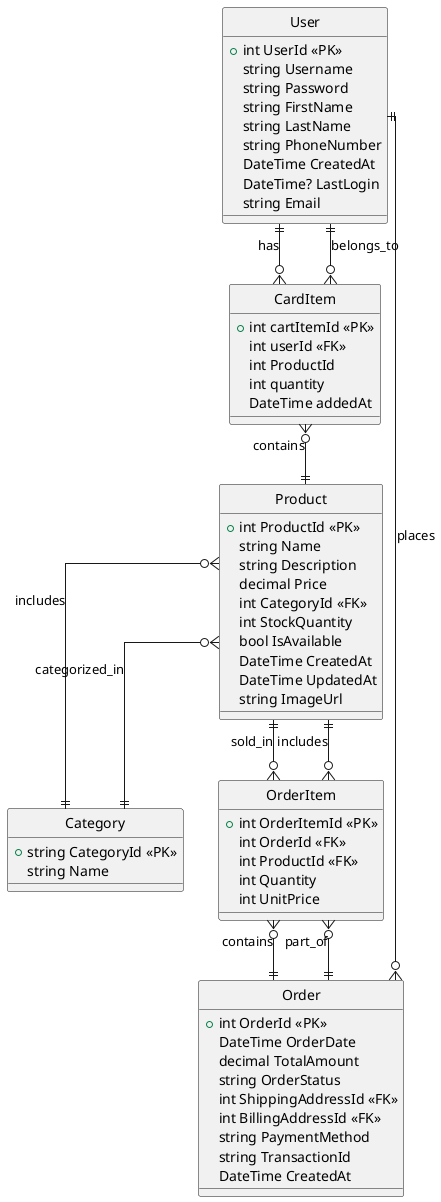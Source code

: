 @startuml

' Define entity styles for clarity
hide circle
skinparam linetype ortho
skinparam entity {
    BackgroundColor<<Entity>> #FDF6E3
    BorderColor Black
}

' User entity
entity User {
    +int UserId <<PK>>
    string Username
    string Password
    string FirstName
    string LastName
    string PhoneNumber
    DateTime CreatedAt
    DateTime? LastLogin
    string Email
}

' Category entity
entity Category {
    +string CategoryId <<PK>>
    string Name
}

' Product entity
entity Product {
    +int ProductId <<PK>>
    string Name
    string Description
    decimal Price
    int CategoryId <<FK>>
    int StockQuantity
    bool IsAvailable
    DateTime CreatedAt
    DateTime UpdatedAt
    string ImageUrl
}

' CardItem entity
entity CardItem {
    +int cartItemId <<PK>>
    int userId <<FK>>
    int ProductId
    int quantity
    DateTime addedAt
}

' Order entity
entity Order {
    +int OrderId <<PK>>
    DateTime OrderDate
    decimal TotalAmount
    string OrderStatus
    int ShippingAddressId <<FK>>
    int BillingAddressId <<FK>>
    string PaymentMethod
    string TransactionId
    DateTime CreatedAt
}

' OrderItem entity
entity OrderItem {
    +int OrderItemId <<PK>>
    int OrderId <<FK>>
    int ProductId <<FK>>
    int Quantity
    int UnitPrice
}


' Relationships
User ||--o{ CardItem : has
User ||--o{ Order : places
Category ||--o{ Product : includes
Product ||--o{ OrderItem : sold_in
Order ||--o{ OrderItem : contains
CardItem }o--|| User : belongs_to
CardItem }o--|| Product : contains
OrderItem }o--|| Product : includes
OrderItem }o--|| Order : part_of
Product }o--|| Category : categorized_in

@enduml
